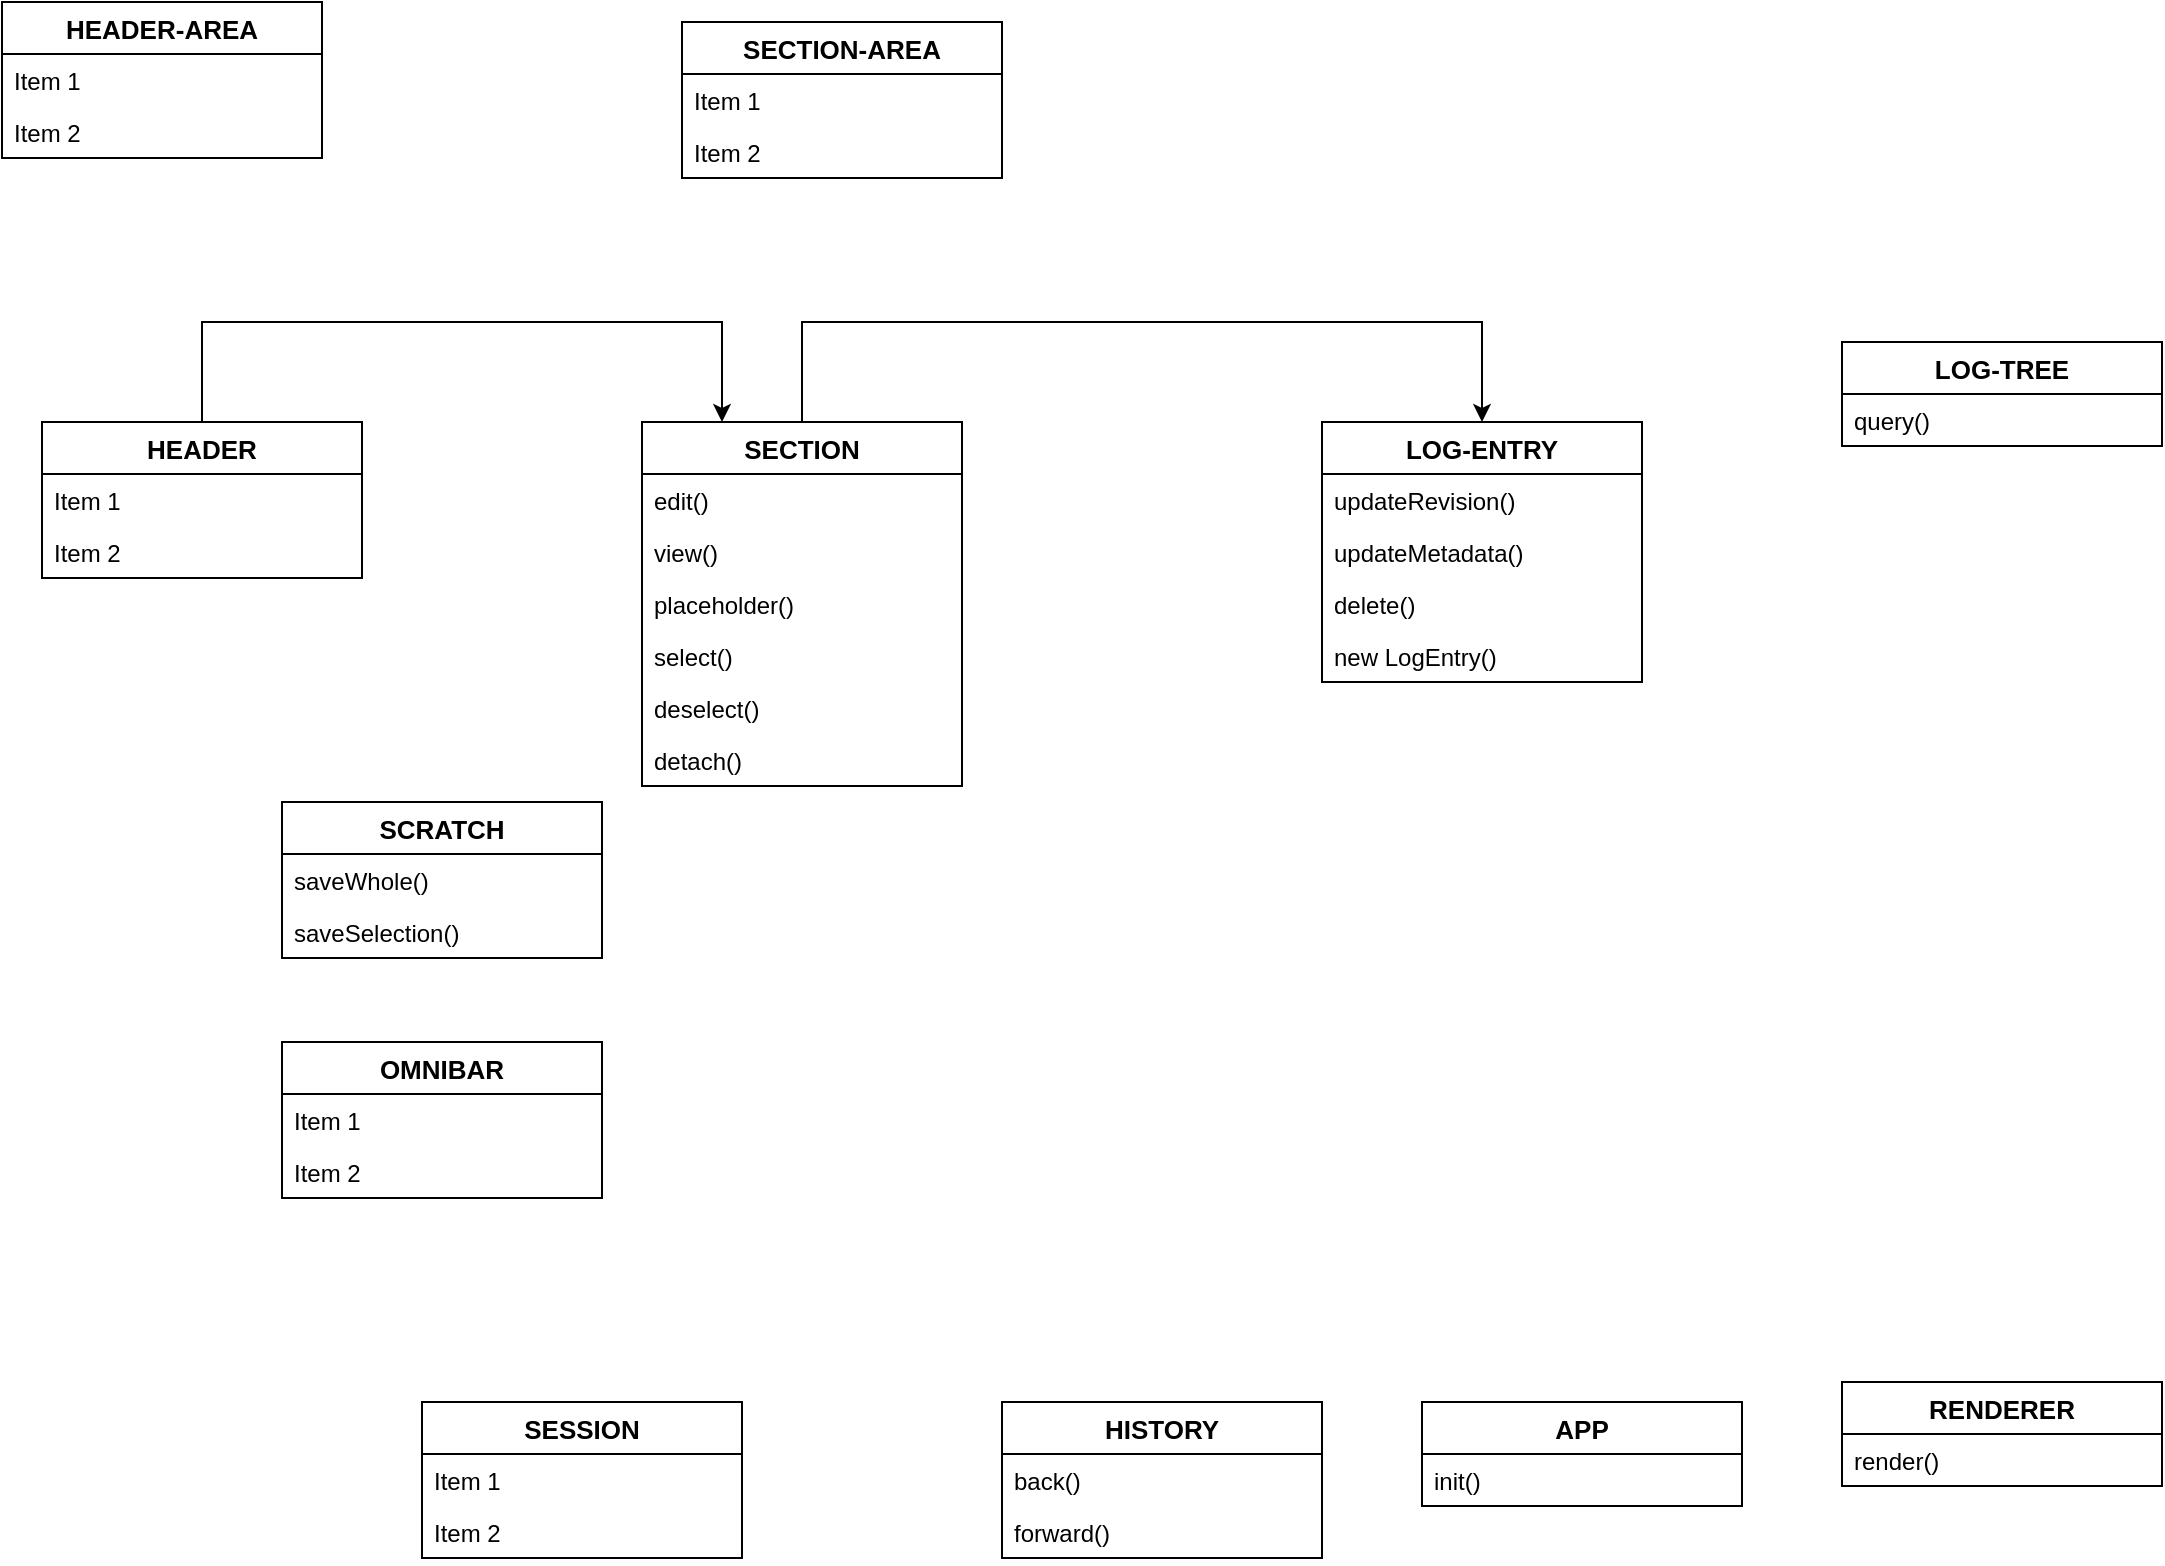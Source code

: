 <mxfile>
    <diagram id="c_4wJbhXv5eApjxUs4d5" name="Components">
        <mxGraphModel dx="1414" dy="1415" grid="1" gridSize="10" guides="1" tooltips="1" connect="1" arrows="1" fold="1" page="0" pageScale="1" pageWidth="827" pageHeight="1169" math="0" shadow="0">
            <root>
                <mxCell id="hTDjcxBkslBlr78svRR_-0"/>
                <mxCell id="hTDjcxBkslBlr78svRR_-1" parent="hTDjcxBkslBlr78svRR_-0"/>
                <mxCell id="hTDjcxBkslBlr78svRR_-2" value="SESSION" style="swimlane;fontStyle=1;childLayout=stackLayout;horizontal=1;startSize=26;horizontalStack=0;resizeParent=1;resizeParentMax=0;resizeLast=0;collapsible=1;marginBottom=0;fontSize=13;" vertex="1" parent="hTDjcxBkslBlr78svRR_-1">
                    <mxGeometry x="150" y="580" width="160" height="78" as="geometry"/>
                </mxCell>
                <mxCell id="hTDjcxBkslBlr78svRR_-3" value="Item 1" style="text;strokeColor=none;fillColor=none;align=left;verticalAlign=top;spacingLeft=4;spacingRight=4;overflow=hidden;rotatable=0;points=[[0,0.5],[1,0.5]];portConstraint=eastwest;" vertex="1" parent="hTDjcxBkslBlr78svRR_-2">
                    <mxGeometry y="26" width="160" height="26" as="geometry"/>
                </mxCell>
                <mxCell id="hTDjcxBkslBlr78svRR_-4" value="Item 2" style="text;strokeColor=none;fillColor=none;align=left;verticalAlign=top;spacingLeft=4;spacingRight=4;overflow=hidden;rotatable=0;points=[[0,0.5],[1,0.5]];portConstraint=eastwest;" vertex="1" parent="hTDjcxBkslBlr78svRR_-2">
                    <mxGeometry y="52" width="160" height="26" as="geometry"/>
                </mxCell>
                <mxCell id="hTDjcxBkslBlr78svRR_-6" value="SCRATCH" style="swimlane;fontStyle=1;childLayout=stackLayout;horizontal=1;startSize=26;horizontalStack=0;resizeParent=1;resizeParentMax=0;resizeLast=0;collapsible=1;marginBottom=0;fontSize=13;" vertex="1" parent="hTDjcxBkslBlr78svRR_-1">
                    <mxGeometry x="80" y="280" width="160" height="78" as="geometry"/>
                </mxCell>
                <mxCell id="hTDjcxBkslBlr78svRR_-7" value="saveWhole()" style="text;strokeColor=none;fillColor=none;align=left;verticalAlign=top;spacingLeft=4;spacingRight=4;overflow=hidden;rotatable=0;points=[[0,0.5],[1,0.5]];portConstraint=eastwest;" vertex="1" parent="hTDjcxBkslBlr78svRR_-6">
                    <mxGeometry y="26" width="160" height="26" as="geometry"/>
                </mxCell>
                <mxCell id="hTDjcxBkslBlr78svRR_-59" value="saveSelection()" style="text;strokeColor=none;fillColor=none;align=left;verticalAlign=top;spacingLeft=4;spacingRight=4;overflow=hidden;rotatable=0;points=[[0,0.5],[1,0.5]];portConstraint=eastwest;" vertex="1" parent="hTDjcxBkslBlr78svRR_-6">
                    <mxGeometry y="52" width="160" height="26" as="geometry"/>
                </mxCell>
                <mxCell id="hTDjcxBkslBlr78svRR_-9" value="OMNIBAR" style="swimlane;fontStyle=1;childLayout=stackLayout;horizontal=1;startSize=26;horizontalStack=0;resizeParent=1;resizeParentMax=0;resizeLast=0;collapsible=1;marginBottom=0;fontSize=13;" vertex="1" parent="hTDjcxBkslBlr78svRR_-1">
                    <mxGeometry x="80" y="400" width="160" height="78" as="geometry"/>
                </mxCell>
                <mxCell id="hTDjcxBkslBlr78svRR_-10" value="Item 1" style="text;strokeColor=none;fillColor=none;align=left;verticalAlign=top;spacingLeft=4;spacingRight=4;overflow=hidden;rotatable=0;points=[[0,0.5],[1,0.5]];portConstraint=eastwest;" vertex="1" parent="hTDjcxBkslBlr78svRR_-9">
                    <mxGeometry y="26" width="160" height="26" as="geometry"/>
                </mxCell>
                <mxCell id="hTDjcxBkslBlr78svRR_-11" value="Item 2" style="text;strokeColor=none;fillColor=none;align=left;verticalAlign=top;spacingLeft=4;spacingRight=4;overflow=hidden;rotatable=0;points=[[0,0.5],[1,0.5]];portConstraint=eastwest;" vertex="1" parent="hTDjcxBkslBlr78svRR_-9">
                    <mxGeometry y="52" width="160" height="26" as="geometry"/>
                </mxCell>
                <mxCell id="hTDjcxBkslBlr78svRR_-21" value="SECTION-AREA" style="swimlane;fontStyle=1;childLayout=stackLayout;horizontal=1;startSize=26;horizontalStack=0;resizeParent=1;resizeParentMax=0;resizeLast=0;collapsible=1;marginBottom=0;fontSize=13;" vertex="1" parent="hTDjcxBkslBlr78svRR_-1">
                    <mxGeometry x="280" y="-110" width="160" height="78" as="geometry"/>
                </mxCell>
                <mxCell id="hTDjcxBkslBlr78svRR_-22" value="Item 1" style="text;strokeColor=none;fillColor=none;align=left;verticalAlign=top;spacingLeft=4;spacingRight=4;overflow=hidden;rotatable=0;points=[[0,0.5],[1,0.5]];portConstraint=eastwest;" vertex="1" parent="hTDjcxBkslBlr78svRR_-21">
                    <mxGeometry y="26" width="160" height="26" as="geometry"/>
                </mxCell>
                <mxCell id="hTDjcxBkslBlr78svRR_-23" value="Item 2" style="text;strokeColor=none;fillColor=none;align=left;verticalAlign=top;spacingLeft=4;spacingRight=4;overflow=hidden;rotatable=0;points=[[0,0.5],[1,0.5]];portConstraint=eastwest;" vertex="1" parent="hTDjcxBkslBlr78svRR_-21">
                    <mxGeometry y="52" width="160" height="26" as="geometry"/>
                </mxCell>
                <mxCell id="hTDjcxBkslBlr78svRR_-51" style="edgeStyle=orthogonalEdgeStyle;rounded=0;orthogonalLoop=1;jettySize=auto;html=1;exitX=0.5;exitY=0;exitDx=0;exitDy=0;entryX=0.5;entryY=0;entryDx=0;entryDy=0;fontSize=13;" edge="1" parent="hTDjcxBkslBlr78svRR_-1" source="hTDjcxBkslBlr78svRR_-24" target="hTDjcxBkslBlr78svRR_-40">
                    <mxGeometry relative="1" as="geometry">
                        <Array as="points">
                            <mxPoint x="340" y="40"/>
                            <mxPoint x="680" y="40"/>
                        </Array>
                    </mxGeometry>
                </mxCell>
                <mxCell id="hTDjcxBkslBlr78svRR_-24" value="SECTION" style="swimlane;fontStyle=1;childLayout=stackLayout;horizontal=1;startSize=26;horizontalStack=0;resizeParent=1;resizeParentMax=0;resizeLast=0;collapsible=1;marginBottom=0;fontSize=13;" vertex="1" parent="hTDjcxBkslBlr78svRR_-1">
                    <mxGeometry x="260" y="90" width="160" height="182" as="geometry"/>
                </mxCell>
                <mxCell id="hTDjcxBkslBlr78svRR_-25" value="edit()" style="text;strokeColor=none;fillColor=none;align=left;verticalAlign=top;spacingLeft=4;spacingRight=4;overflow=hidden;rotatable=0;points=[[0,0.5],[1,0.5]];portConstraint=eastwest;" vertex="1" parent="hTDjcxBkslBlr78svRR_-24">
                    <mxGeometry y="26" width="160" height="26" as="geometry"/>
                </mxCell>
                <mxCell id="hTDjcxBkslBlr78svRR_-26" value="view()" style="text;strokeColor=none;fillColor=none;align=left;verticalAlign=top;spacingLeft=4;spacingRight=4;overflow=hidden;rotatable=0;points=[[0,0.5],[1,0.5]];portConstraint=eastwest;" vertex="1" parent="hTDjcxBkslBlr78svRR_-24">
                    <mxGeometry y="52" width="160" height="26" as="geometry"/>
                </mxCell>
                <mxCell id="hTDjcxBkslBlr78svRR_-49" value="placeholder()" style="text;strokeColor=none;fillColor=none;align=left;verticalAlign=top;spacingLeft=4;spacingRight=4;overflow=hidden;rotatable=0;points=[[0,0.5],[1,0.5]];portConstraint=eastwest;" vertex="1" parent="hTDjcxBkslBlr78svRR_-24">
                    <mxGeometry y="78" width="160" height="26" as="geometry"/>
                </mxCell>
                <mxCell id="hTDjcxBkslBlr78svRR_-50" value="select()" style="text;strokeColor=none;fillColor=none;align=left;verticalAlign=top;spacingLeft=4;spacingRight=4;overflow=hidden;rotatable=0;points=[[0,0.5],[1,0.5]];portConstraint=eastwest;" vertex="1" parent="hTDjcxBkslBlr78svRR_-24">
                    <mxGeometry y="104" width="160" height="26" as="geometry"/>
                </mxCell>
                <mxCell id="hTDjcxBkslBlr78svRR_-53" value="deselect()" style="text;strokeColor=none;fillColor=none;align=left;verticalAlign=top;spacingLeft=4;spacingRight=4;overflow=hidden;rotatable=0;points=[[0,0.5],[1,0.5]];portConstraint=eastwest;" vertex="1" parent="hTDjcxBkslBlr78svRR_-24">
                    <mxGeometry y="130" width="160" height="26" as="geometry"/>
                </mxCell>
                <mxCell id="hTDjcxBkslBlr78svRR_-52" value="detach()" style="text;strokeColor=none;fillColor=none;align=left;verticalAlign=top;spacingLeft=4;spacingRight=4;overflow=hidden;rotatable=0;points=[[0,0.5],[1,0.5]];portConstraint=eastwest;" vertex="1" parent="hTDjcxBkslBlr78svRR_-24">
                    <mxGeometry y="156" width="160" height="26" as="geometry"/>
                </mxCell>
                <mxCell id="hTDjcxBkslBlr78svRR_-27" value="HISTORY" style="swimlane;fontStyle=1;childLayout=stackLayout;horizontal=1;startSize=26;horizontalStack=0;resizeParent=1;resizeParentMax=0;resizeLast=0;collapsible=1;marginBottom=0;fontSize=13;" vertex="1" parent="hTDjcxBkslBlr78svRR_-1">
                    <mxGeometry x="440" y="580" width="160" height="78" as="geometry"/>
                </mxCell>
                <mxCell id="hTDjcxBkslBlr78svRR_-28" value="back()" style="text;strokeColor=none;fillColor=none;align=left;verticalAlign=top;spacingLeft=4;spacingRight=4;overflow=hidden;rotatable=0;points=[[0,0.5],[1,0.5]];portConstraint=eastwest;" vertex="1" parent="hTDjcxBkslBlr78svRR_-27">
                    <mxGeometry y="26" width="160" height="26" as="geometry"/>
                </mxCell>
                <mxCell id="hTDjcxBkslBlr78svRR_-29" value="forward()" style="text;strokeColor=none;fillColor=none;align=left;verticalAlign=top;spacingLeft=4;spacingRight=4;overflow=hidden;rotatable=0;points=[[0,0.5],[1,0.5]];portConstraint=eastwest;" vertex="1" parent="hTDjcxBkslBlr78svRR_-27">
                    <mxGeometry y="52" width="160" height="26" as="geometry"/>
                </mxCell>
                <mxCell id="hTDjcxBkslBlr78svRR_-31" value="HEADER-AREA" style="swimlane;fontStyle=1;childLayout=stackLayout;horizontal=1;startSize=26;horizontalStack=0;resizeParent=1;resizeParentMax=0;resizeLast=0;collapsible=1;marginBottom=0;fontSize=13;" vertex="1" parent="hTDjcxBkslBlr78svRR_-1">
                    <mxGeometry x="-60" y="-120" width="160" height="78" as="geometry"/>
                </mxCell>
                <mxCell id="hTDjcxBkslBlr78svRR_-32" value="Item 1" style="text;strokeColor=none;fillColor=none;align=left;verticalAlign=top;spacingLeft=4;spacingRight=4;overflow=hidden;rotatable=0;points=[[0,0.5],[1,0.5]];portConstraint=eastwest;" vertex="1" parent="hTDjcxBkslBlr78svRR_-31">
                    <mxGeometry y="26" width="160" height="26" as="geometry"/>
                </mxCell>
                <mxCell id="hTDjcxBkslBlr78svRR_-33" value="Item 2" style="text;strokeColor=none;fillColor=none;align=left;verticalAlign=top;spacingLeft=4;spacingRight=4;overflow=hidden;rotatable=0;points=[[0,0.5],[1,0.5]];portConstraint=eastwest;" vertex="1" parent="hTDjcxBkslBlr78svRR_-31">
                    <mxGeometry y="52" width="160" height="26" as="geometry"/>
                </mxCell>
                <mxCell id="hTDjcxBkslBlr78svRR_-58" style="edgeStyle=orthogonalEdgeStyle;rounded=0;orthogonalLoop=1;jettySize=auto;html=1;exitX=0.5;exitY=0;exitDx=0;exitDy=0;entryX=0.25;entryY=0;entryDx=0;entryDy=0;fontSize=13;" edge="1" parent="hTDjcxBkslBlr78svRR_-1" source="hTDjcxBkslBlr78svRR_-34" target="hTDjcxBkslBlr78svRR_-24">
                    <mxGeometry relative="1" as="geometry">
                        <Array as="points">
                            <mxPoint x="40" y="40"/>
                            <mxPoint x="300" y="40"/>
                        </Array>
                    </mxGeometry>
                </mxCell>
                <mxCell id="hTDjcxBkslBlr78svRR_-34" value="HEADER" style="swimlane;fontStyle=1;childLayout=stackLayout;horizontal=1;startSize=26;horizontalStack=0;resizeParent=1;resizeParentMax=0;resizeLast=0;collapsible=1;marginBottom=0;fontSize=13;" vertex="1" parent="hTDjcxBkslBlr78svRR_-1">
                    <mxGeometry x="-40" y="90" width="160" height="78" as="geometry"/>
                </mxCell>
                <mxCell id="hTDjcxBkslBlr78svRR_-35" value="Item 1" style="text;strokeColor=none;fillColor=none;align=left;verticalAlign=top;spacingLeft=4;spacingRight=4;overflow=hidden;rotatable=0;points=[[0,0.5],[1,0.5]];portConstraint=eastwest;" vertex="1" parent="hTDjcxBkslBlr78svRR_-34">
                    <mxGeometry y="26" width="160" height="26" as="geometry"/>
                </mxCell>
                <mxCell id="hTDjcxBkslBlr78svRR_-36" value="Item 2" style="text;strokeColor=none;fillColor=none;align=left;verticalAlign=top;spacingLeft=4;spacingRight=4;overflow=hidden;rotatable=0;points=[[0,0.5],[1,0.5]];portConstraint=eastwest;" vertex="1" parent="hTDjcxBkslBlr78svRR_-34">
                    <mxGeometry y="52" width="160" height="26" as="geometry"/>
                </mxCell>
                <mxCell id="hTDjcxBkslBlr78svRR_-37" value="LOG-TREE" style="swimlane;fontStyle=1;childLayout=stackLayout;horizontal=1;startSize=26;horizontalStack=0;resizeParent=1;resizeParentMax=0;resizeLast=0;collapsible=1;marginBottom=0;fontSize=13;" vertex="1" parent="hTDjcxBkslBlr78svRR_-1">
                    <mxGeometry x="860" y="50" width="160" height="52" as="geometry"/>
                </mxCell>
                <mxCell id="hTDjcxBkslBlr78svRR_-38" value="query()" style="text;strokeColor=none;fillColor=none;align=left;verticalAlign=top;spacingLeft=4;spacingRight=4;overflow=hidden;rotatable=0;points=[[0,0.5],[1,0.5]];portConstraint=eastwest;" vertex="1" parent="hTDjcxBkslBlr78svRR_-37">
                    <mxGeometry y="26" width="160" height="26" as="geometry"/>
                </mxCell>
                <mxCell id="hTDjcxBkslBlr78svRR_-40" value="LOG-ENTRY" style="swimlane;fontStyle=1;childLayout=stackLayout;horizontal=1;startSize=26;horizontalStack=0;resizeParent=1;resizeParentMax=0;resizeLast=0;collapsible=1;marginBottom=0;fontSize=13;" vertex="1" parent="hTDjcxBkslBlr78svRR_-1">
                    <mxGeometry x="600" y="90" width="160" height="130" as="geometry"/>
                </mxCell>
                <mxCell id="hTDjcxBkslBlr78svRR_-41" value="updateRevision()" style="text;strokeColor=none;fillColor=none;align=left;verticalAlign=top;spacingLeft=4;spacingRight=4;overflow=hidden;rotatable=0;points=[[0,0.5],[1,0.5]];portConstraint=eastwest;" vertex="1" parent="hTDjcxBkslBlr78svRR_-40">
                    <mxGeometry y="26" width="160" height="26" as="geometry"/>
                </mxCell>
                <mxCell id="hTDjcxBkslBlr78svRR_-42" value="updateMetadata()" style="text;strokeColor=none;fillColor=none;align=left;verticalAlign=top;spacingLeft=4;spacingRight=4;overflow=hidden;rotatable=0;points=[[0,0.5],[1,0.5]];portConstraint=eastwest;" vertex="1" parent="hTDjcxBkslBlr78svRR_-40">
                    <mxGeometry y="52" width="160" height="26" as="geometry"/>
                </mxCell>
                <mxCell id="hTDjcxBkslBlr78svRR_-56" value="delete()" style="text;strokeColor=none;fillColor=none;align=left;verticalAlign=top;spacingLeft=4;spacingRight=4;overflow=hidden;rotatable=0;points=[[0,0.5],[1,0.5]];portConstraint=eastwest;" vertex="1" parent="hTDjcxBkslBlr78svRR_-40">
                    <mxGeometry y="78" width="160" height="26" as="geometry"/>
                </mxCell>
                <mxCell id="hTDjcxBkslBlr78svRR_-57" value="new LogEntry()" style="text;strokeColor=none;fillColor=none;align=left;verticalAlign=top;spacingLeft=4;spacingRight=4;overflow=hidden;rotatable=0;points=[[0,0.5],[1,0.5]];portConstraint=eastwest;" vertex="1" parent="hTDjcxBkslBlr78svRR_-40">
                    <mxGeometry y="104" width="160" height="26" as="geometry"/>
                </mxCell>
                <mxCell id="hTDjcxBkslBlr78svRR_-43" value="APP" style="swimlane;fontStyle=1;childLayout=stackLayout;horizontal=1;startSize=26;horizontalStack=0;resizeParent=1;resizeParentMax=0;resizeLast=0;collapsible=1;marginBottom=0;fontSize=13;" vertex="1" parent="hTDjcxBkslBlr78svRR_-1">
                    <mxGeometry x="650" y="580" width="160" height="52" as="geometry"/>
                </mxCell>
                <mxCell id="hTDjcxBkslBlr78svRR_-44" value="init()" style="text;strokeColor=none;fillColor=none;align=left;verticalAlign=top;spacingLeft=4;spacingRight=4;overflow=hidden;rotatable=0;points=[[0,0.5],[1,0.5]];portConstraint=eastwest;" vertex="1" parent="hTDjcxBkslBlr78svRR_-43">
                    <mxGeometry y="26" width="160" height="26" as="geometry"/>
                </mxCell>
                <mxCell id="hTDjcxBkslBlr78svRR_-47" value="RENDERER" style="swimlane;fontStyle=1;childLayout=stackLayout;horizontal=1;startSize=26;horizontalStack=0;resizeParent=1;resizeParentMax=0;resizeLast=0;collapsible=1;marginBottom=0;fontSize=13;" vertex="1" parent="hTDjcxBkslBlr78svRR_-1">
                    <mxGeometry x="860" y="570" width="160" height="52" as="geometry"/>
                </mxCell>
                <mxCell id="hTDjcxBkslBlr78svRR_-48" value="render()" style="text;strokeColor=none;fillColor=none;align=left;verticalAlign=top;spacingLeft=4;spacingRight=4;overflow=hidden;rotatable=0;points=[[0,0.5],[1,0.5]];portConstraint=eastwest;" vertex="1" parent="hTDjcxBkslBlr78svRR_-47">
                    <mxGeometry y="26" width="160" height="26" as="geometry"/>
                </mxCell>
            </root>
        </mxGraphModel>
    </diagram>
    <diagram id="qxcYLKYp9uRg1kHlbb9-" name="History">
        <mxGraphModel dx="1014" dy="1015" grid="1" gridSize="10" guides="1" tooltips="1" connect="1" arrows="1" fold="1" page="1" pageScale="1" pageWidth="827" pageHeight="1169" math="0" shadow="0">
            <root>
                <mxCell id="0"/>
                <mxCell id="1" parent="0"/>
                <mxCell id="13" style="edgeStyle=orthogonalEdgeStyle;rounded=0;orthogonalLoop=1;jettySize=auto;html=1;exitX=1;exitY=0.5;exitDx=0;exitDy=0;entryX=0;entryY=0.5;entryDx=0;entryDy=0;" edge="1" parent="1" source="3" target="4">
                    <mxGeometry relative="1" as="geometry"/>
                </mxCell>
                <mxCell id="3" value="1" style="ellipse;whiteSpace=wrap;html=1;aspect=fixed;" vertex="1" parent="1">
                    <mxGeometry x="80" y="80" width="40" height="40" as="geometry"/>
                </mxCell>
                <mxCell id="14" style="edgeStyle=orthogonalEdgeStyle;rounded=0;orthogonalLoop=1;jettySize=auto;html=1;exitX=1;exitY=0.5;exitDx=0;exitDy=0;entryX=0;entryY=0.5;entryDx=0;entryDy=0;" edge="1" parent="1" source="4" target="5">
                    <mxGeometry relative="1" as="geometry"/>
                </mxCell>
                <mxCell id="4" value="2" style="ellipse;whiteSpace=wrap;html=1;aspect=fixed;" vertex="1" parent="1">
                    <mxGeometry x="160" y="80" width="40" height="40" as="geometry"/>
                </mxCell>
                <mxCell id="15" style="edgeStyle=orthogonalEdgeStyle;rounded=0;orthogonalLoop=1;jettySize=auto;html=1;exitX=1;exitY=0.5;exitDx=0;exitDy=0;entryX=0;entryY=0.5;entryDx=0;entryDy=0;" edge="1" parent="1" source="5" target="6">
                    <mxGeometry relative="1" as="geometry"/>
                </mxCell>
                <mxCell id="5" value="3" style="ellipse;whiteSpace=wrap;html=1;aspect=fixed;" vertex="1" parent="1">
                    <mxGeometry x="240" y="80" width="40" height="40" as="geometry"/>
                </mxCell>
                <mxCell id="16" style="edgeStyle=orthogonalEdgeStyle;rounded=0;orthogonalLoop=1;jettySize=auto;html=1;exitX=1;exitY=0.5;exitDx=0;exitDy=0;entryX=0;entryY=0.5;entryDx=0;entryDy=0;" edge="1" parent="1" source="6" target="7">
                    <mxGeometry relative="1" as="geometry"/>
                </mxCell>
                <mxCell id="6" value="4" style="ellipse;whiteSpace=wrap;html=1;aspect=fixed;" vertex="1" parent="1">
                    <mxGeometry x="320" y="80" width="40" height="40" as="geometry"/>
                </mxCell>
                <mxCell id="7" value="5" style="ellipse;whiteSpace=wrap;html=1;aspect=fixed;" vertex="1" parent="1">
                    <mxGeometry x="400" y="80" width="40" height="40" as="geometry"/>
                </mxCell>
                <mxCell id="8" value="1" style="ellipse;whiteSpace=wrap;html=1;aspect=fixed;" vertex="1" parent="1">
                    <mxGeometry x="80" y="160" width="40" height="40" as="geometry"/>
                </mxCell>
                <mxCell id="9" value="2" style="ellipse;whiteSpace=wrap;html=1;aspect=fixed;" vertex="1" parent="1">
                    <mxGeometry x="160" y="160" width="40" height="40" as="geometry"/>
                </mxCell>
                <mxCell id="20" style="edgeStyle=orthogonalEdgeStyle;rounded=0;orthogonalLoop=1;jettySize=auto;html=1;exitX=0.5;exitY=1;exitDx=0;exitDy=0;entryX=0;entryY=0.5;entryDx=0;entryDy=0;" edge="1" parent="1" source="10" target="19">
                    <mxGeometry relative="1" as="geometry"/>
                </mxCell>
                <mxCell id="10" value="3" style="ellipse;whiteSpace=wrap;html=1;aspect=fixed;" vertex="1" parent="1">
                    <mxGeometry x="240" y="160" width="40" height="40" as="geometry"/>
                </mxCell>
                <mxCell id="18" style="edgeStyle=orthogonalEdgeStyle;rounded=0;orthogonalLoop=1;jettySize=auto;html=1;exitX=0;exitY=0.5;exitDx=0;exitDy=0;entryX=1;entryY=0.5;entryDx=0;entryDy=0;" edge="1" parent="1" source="11" target="10">
                    <mxGeometry relative="1" as="geometry"/>
                </mxCell>
                <mxCell id="11" value="4" style="ellipse;whiteSpace=wrap;html=1;aspect=fixed;dashed=1;" vertex="1" parent="1">
                    <mxGeometry x="320" y="160" width="40" height="40" as="geometry"/>
                </mxCell>
                <mxCell id="17" style="edgeStyle=orthogonalEdgeStyle;rounded=0;orthogonalLoop=1;jettySize=auto;html=1;exitX=0;exitY=0.5;exitDx=0;exitDy=0;entryX=1;entryY=0.5;entryDx=0;entryDy=0;" edge="1" parent="1" source="12" target="11">
                    <mxGeometry relative="1" as="geometry"/>
                </mxCell>
                <mxCell id="12" value="5" style="ellipse;whiteSpace=wrap;html=1;aspect=fixed;dashed=1;" vertex="1" parent="1">
                    <mxGeometry x="400" y="160" width="40" height="40" as="geometry"/>
                </mxCell>
                <mxCell id="19" value="6" style="ellipse;whiteSpace=wrap;html=1;aspect=fixed;" vertex="1" parent="1">
                    <mxGeometry x="320" y="240" width="40" height="40" as="geometry"/>
                </mxCell>
                <mxCell id="22" value="1" style="ellipse;whiteSpace=wrap;html=1;aspect=fixed;" vertex="1" parent="1">
                    <mxGeometry x="80" y="320" width="40" height="40" as="geometry"/>
                </mxCell>
                <mxCell id="23" value="2" style="ellipse;whiteSpace=wrap;html=1;aspect=fixed;" vertex="1" parent="1">
                    <mxGeometry x="160" y="320" width="40" height="40" as="geometry"/>
                </mxCell>
                <mxCell id="33" style="edgeStyle=orthogonalEdgeStyle;rounded=0;orthogonalLoop=1;jettySize=auto;html=1;exitX=1;exitY=0.5;exitDx=0;exitDy=0;entryX=0;entryY=0.5;entryDx=0;entryDy=0;" edge="1" parent="1" source="26" target="31">
                    <mxGeometry relative="1" as="geometry"/>
                </mxCell>
                <mxCell id="26" value="4" style="ellipse;whiteSpace=wrap;html=1;aspect=fixed;dashed=1;" vertex="1" parent="1">
                    <mxGeometry x="320" y="320" width="40" height="40" as="geometry"/>
                </mxCell>
                <mxCell id="34" style="edgeStyle=orthogonalEdgeStyle;rounded=0;orthogonalLoop=1;jettySize=auto;html=1;exitX=1;exitY=0.5;exitDx=0;exitDy=0;entryX=0;entryY=0.5;entryDx=0;entryDy=0;" edge="1" parent="1" source="28" target="26">
                    <mxGeometry relative="1" as="geometry"/>
                </mxCell>
                <mxCell id="28" value="5" style="ellipse;whiteSpace=wrap;html=1;aspect=fixed;dashed=1;" vertex="1" parent="1">
                    <mxGeometry x="240" y="320" width="40" height="40" as="geometry"/>
                </mxCell>
                <mxCell id="29" value="6" style="ellipse;whiteSpace=wrap;html=1;aspect=fixed;" vertex="1" parent="1">
                    <mxGeometry x="480" y="320" width="40" height="40" as="geometry"/>
                </mxCell>
                <mxCell id="32" style="edgeStyle=orthogonalEdgeStyle;rounded=0;orthogonalLoop=1;jettySize=auto;html=1;exitX=1;exitY=0.5;exitDx=0;exitDy=0;entryX=0;entryY=0.5;entryDx=0;entryDy=0;" edge="1" parent="1" source="31" target="29">
                    <mxGeometry relative="1" as="geometry"/>
                </mxCell>
                <mxCell id="31" value="3" style="ellipse;whiteSpace=wrap;html=1;aspect=fixed;" vertex="1" parent="1">
                    <mxGeometry x="400" y="320" width="40" height="40" as="geometry"/>
                </mxCell>
            </root>
        </mxGraphModel>
    </diagram>
</mxfile>